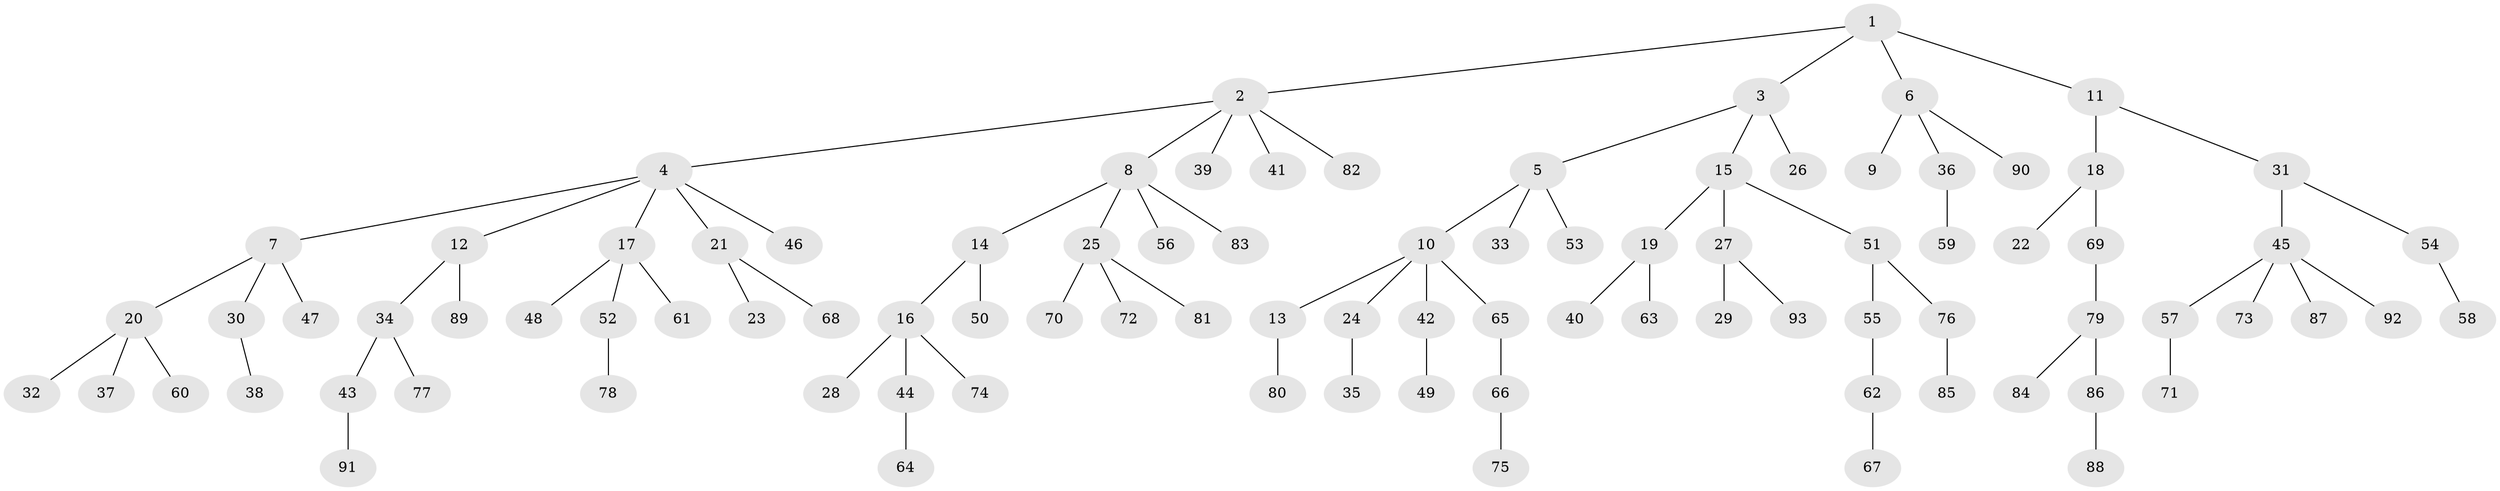 // coarse degree distribution, {6: 0.03125, 10: 0.015625, 3: 0.15625, 1: 0.59375, 5: 0.03125, 4: 0.03125, 2: 0.140625}
// Generated by graph-tools (version 1.1) at 2025/52/02/27/25 19:52:13]
// undirected, 93 vertices, 92 edges
graph export_dot {
graph [start="1"]
  node [color=gray90,style=filled];
  1;
  2;
  3;
  4;
  5;
  6;
  7;
  8;
  9;
  10;
  11;
  12;
  13;
  14;
  15;
  16;
  17;
  18;
  19;
  20;
  21;
  22;
  23;
  24;
  25;
  26;
  27;
  28;
  29;
  30;
  31;
  32;
  33;
  34;
  35;
  36;
  37;
  38;
  39;
  40;
  41;
  42;
  43;
  44;
  45;
  46;
  47;
  48;
  49;
  50;
  51;
  52;
  53;
  54;
  55;
  56;
  57;
  58;
  59;
  60;
  61;
  62;
  63;
  64;
  65;
  66;
  67;
  68;
  69;
  70;
  71;
  72;
  73;
  74;
  75;
  76;
  77;
  78;
  79;
  80;
  81;
  82;
  83;
  84;
  85;
  86;
  87;
  88;
  89;
  90;
  91;
  92;
  93;
  1 -- 2;
  1 -- 3;
  1 -- 6;
  1 -- 11;
  2 -- 4;
  2 -- 8;
  2 -- 39;
  2 -- 41;
  2 -- 82;
  3 -- 5;
  3 -- 15;
  3 -- 26;
  4 -- 7;
  4 -- 12;
  4 -- 17;
  4 -- 21;
  4 -- 46;
  5 -- 10;
  5 -- 33;
  5 -- 53;
  6 -- 9;
  6 -- 36;
  6 -- 90;
  7 -- 20;
  7 -- 30;
  7 -- 47;
  8 -- 14;
  8 -- 25;
  8 -- 56;
  8 -- 83;
  10 -- 13;
  10 -- 24;
  10 -- 42;
  10 -- 65;
  11 -- 18;
  11 -- 31;
  12 -- 34;
  12 -- 89;
  13 -- 80;
  14 -- 16;
  14 -- 50;
  15 -- 19;
  15 -- 27;
  15 -- 51;
  16 -- 28;
  16 -- 44;
  16 -- 74;
  17 -- 48;
  17 -- 52;
  17 -- 61;
  18 -- 22;
  18 -- 69;
  19 -- 40;
  19 -- 63;
  20 -- 32;
  20 -- 37;
  20 -- 60;
  21 -- 23;
  21 -- 68;
  24 -- 35;
  25 -- 70;
  25 -- 72;
  25 -- 81;
  27 -- 29;
  27 -- 93;
  30 -- 38;
  31 -- 45;
  31 -- 54;
  34 -- 43;
  34 -- 77;
  36 -- 59;
  42 -- 49;
  43 -- 91;
  44 -- 64;
  45 -- 57;
  45 -- 73;
  45 -- 87;
  45 -- 92;
  51 -- 55;
  51 -- 76;
  52 -- 78;
  54 -- 58;
  55 -- 62;
  57 -- 71;
  62 -- 67;
  65 -- 66;
  66 -- 75;
  69 -- 79;
  76 -- 85;
  79 -- 84;
  79 -- 86;
  86 -- 88;
}
